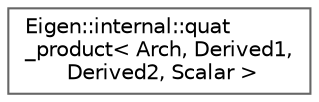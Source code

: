 digraph "Graphical Class Hierarchy"
{
 // LATEX_PDF_SIZE
  bgcolor="transparent";
  edge [fontname=Helvetica,fontsize=10,labelfontname=Helvetica,labelfontsize=10];
  node [fontname=Helvetica,fontsize=10,shape=box,height=0.2,width=0.4];
  rankdir="LR";
  Node0 [id="Node000000",label="Eigen::internal::quat\l_product\< Arch, Derived1,\l Derived2, Scalar \>",height=0.2,width=0.4,color="grey40", fillcolor="white", style="filled",URL="$structEigen_1_1internal_1_1quat__product.html",tooltip=" "];
}
